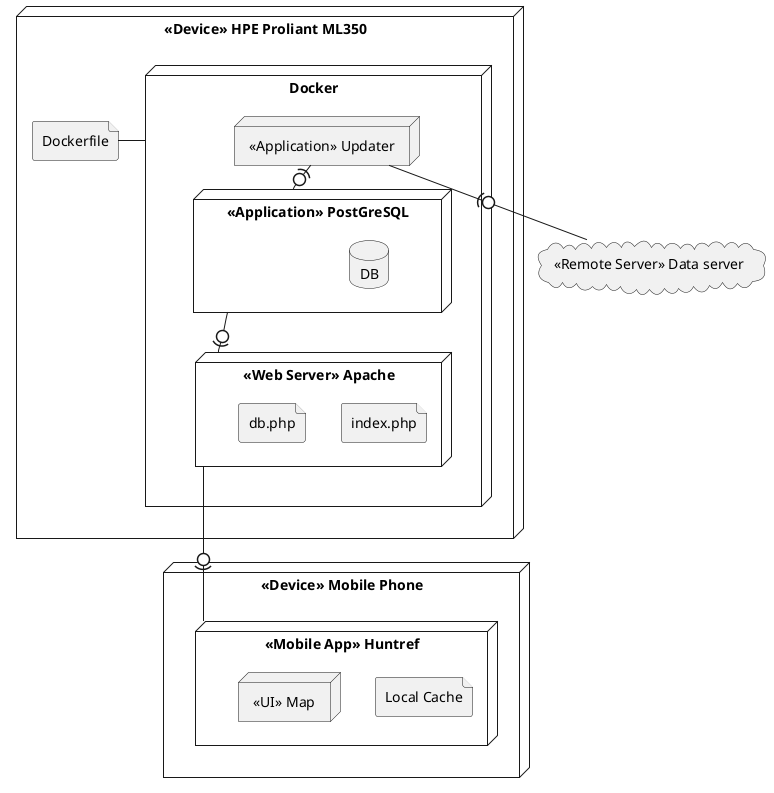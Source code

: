 @startuml Deployment Diagram

node "<<Device>> HPE Proliant ML350" as server {
    node Docker {
        node "<<Web Server>> Apache" as Apache {
            file index.php
            file db.php
        }
        node "<<Application>> Updater" as Updater
        node "<<Application>> PostGreSQL" as Postgres {
            database "DB"
        }
        Updater -(0- Postgres
        Postgres -0)- Apache
    }
    file Dockerfile
    Dockerfile - Docker
}

node "<<Device>> Mobile Phone" as Phone {
    node "<<Mobile App>> Huntref" as Huntref {
        file "Local Cache"
        node "<<UI>> Map"
    }
    Apache -0)- Huntref
}

cloud "<<Remote Server>> Data server" as Data {

}
Updater -(0- Data

@enduml
